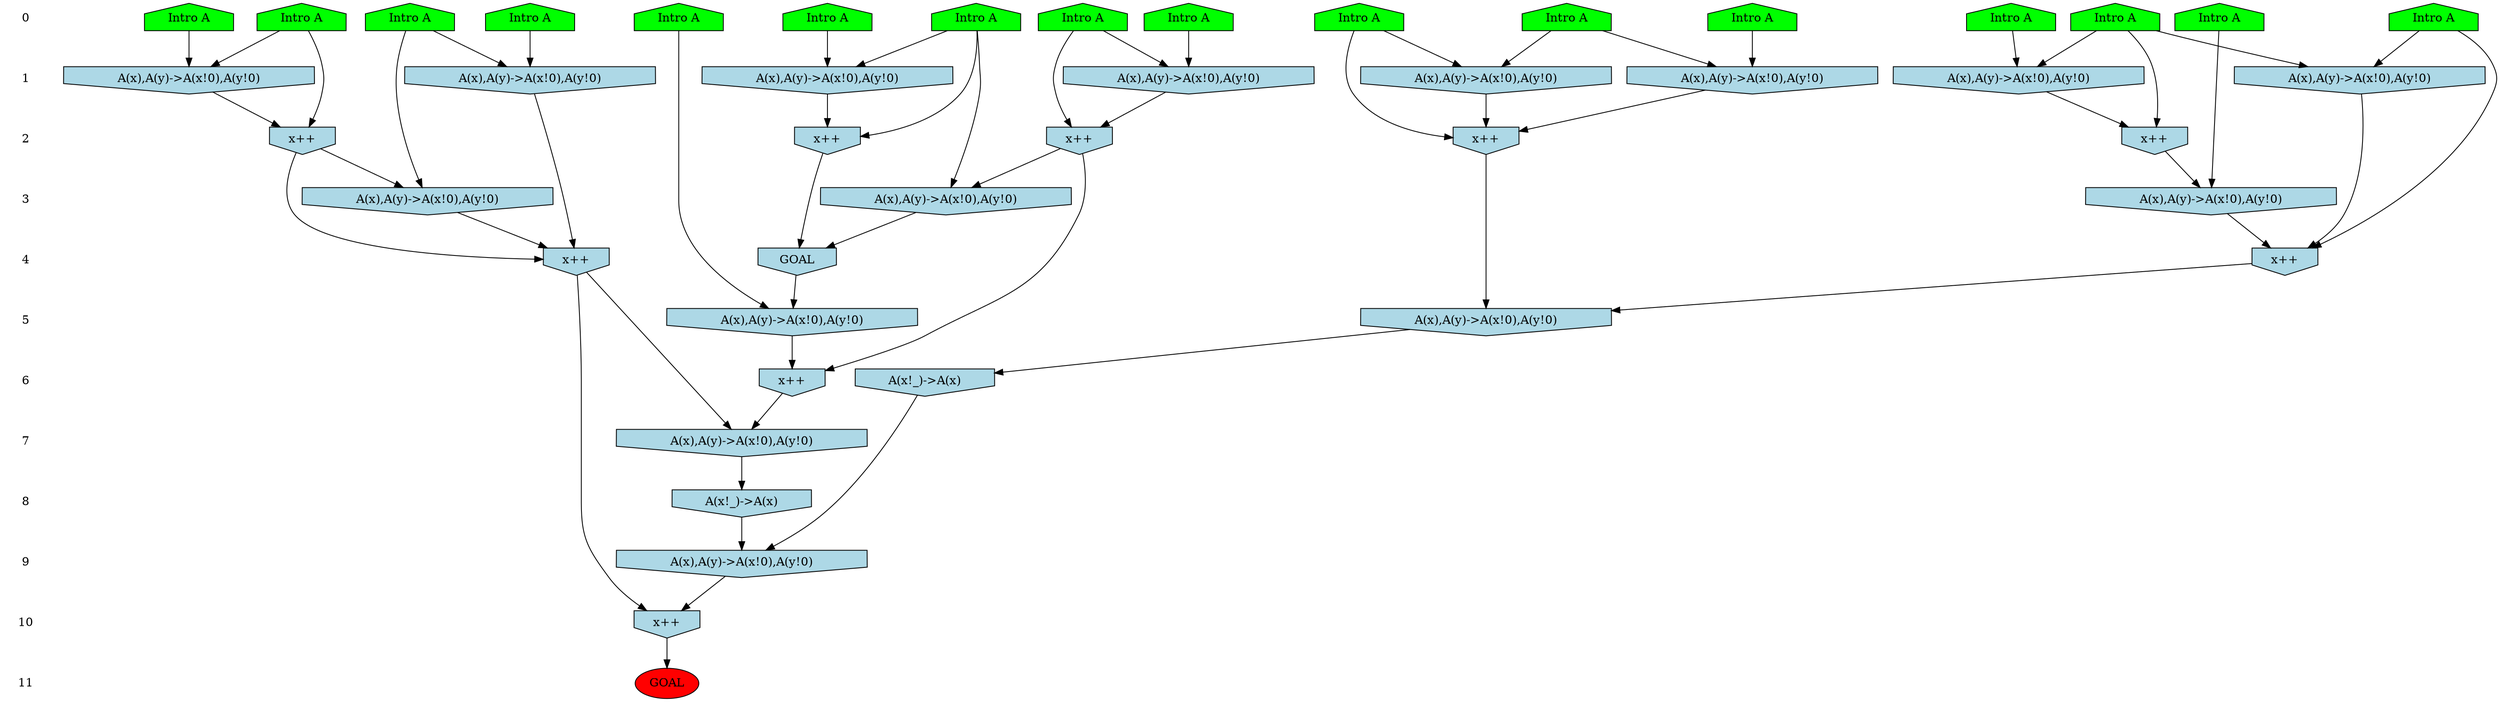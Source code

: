 /* Compression of 1 causal flows obtained in average at 2.362977E+00 t.u */
/* Compressed causal flows were: [692] */
digraph G{
 ranksep=.5 ; 
{ rank = same ; "0" [shape=plaintext] ; node_1 [label ="Intro A", shape=house, style=filled, fillcolor=green] ;
node_2 [label ="Intro A", shape=house, style=filled, fillcolor=green] ;
node_3 [label ="Intro A", shape=house, style=filled, fillcolor=green] ;
node_4 [label ="Intro A", shape=house, style=filled, fillcolor=green] ;
node_5 [label ="Intro A", shape=house, style=filled, fillcolor=green] ;
node_6 [label ="Intro A", shape=house, style=filled, fillcolor=green] ;
node_7 [label ="Intro A", shape=house, style=filled, fillcolor=green] ;
node_8 [label ="Intro A", shape=house, style=filled, fillcolor=green] ;
node_9 [label ="Intro A", shape=house, style=filled, fillcolor=green] ;
node_10 [label ="Intro A", shape=house, style=filled, fillcolor=green] ;
node_11 [label ="Intro A", shape=house, style=filled, fillcolor=green] ;
node_12 [label ="Intro A", shape=house, style=filled, fillcolor=green] ;
node_13 [label ="Intro A", shape=house, style=filled, fillcolor=green] ;
node_14 [label ="Intro A", shape=house, style=filled, fillcolor=green] ;
node_15 [label ="Intro A", shape=house, style=filled, fillcolor=green] ;
node_16 [label ="Intro A", shape=house, style=filled, fillcolor=green] ;
}
{ rank = same ; "1" [shape=plaintext] ; node_17 [label="A(x),A(y)->A(x!0),A(y!0)", shape=invhouse, style=filled, fillcolor = lightblue] ;
node_18 [label="A(x),A(y)->A(x!0),A(y!0)", shape=invhouse, style=filled, fillcolor = lightblue] ;
node_20 [label="A(x),A(y)->A(x!0),A(y!0)", shape=invhouse, style=filled, fillcolor = lightblue] ;
node_21 [label="A(x),A(y)->A(x!0),A(y!0)", shape=invhouse, style=filled, fillcolor = lightblue] ;
node_22 [label="A(x),A(y)->A(x!0),A(y!0)", shape=invhouse, style=filled, fillcolor = lightblue] ;
node_23 [label="A(x),A(y)->A(x!0),A(y!0)", shape=invhouse, style=filled, fillcolor = lightblue] ;
node_25 [label="A(x),A(y)->A(x!0),A(y!0)", shape=invhouse, style=filled, fillcolor = lightblue] ;
node_31 [label="A(x),A(y)->A(x!0),A(y!0)", shape=invhouse, style=filled, fillcolor = lightblue] ;
}
{ rank = same ; "2" [shape=plaintext] ; node_19 [label="x++", shape=invhouse, style=filled, fillcolor = lightblue] ;
node_24 [label="x++", shape=invhouse, style=filled, fillcolor = lightblue] ;
node_26 [label="x++", shape=invhouse, style=filled, fillcolor = lightblue] ;
node_27 [label="x++", shape=invhouse, style=filled, fillcolor = lightblue] ;
node_32 [label="x++", shape=invhouse, style=filled, fillcolor = lightblue] ;
}
{ rank = same ; "3" [shape=plaintext] ; node_28 [label="A(x),A(y)->A(x!0),A(y!0)", shape=invhouse, style=filled, fillcolor = lightblue] ;
node_29 [label="A(x),A(y)->A(x!0),A(y!0)", shape=invhouse, style=filled, fillcolor = lightblue] ;
node_35 [label="A(x),A(y)->A(x!0),A(y!0)", shape=invhouse, style=filled, fillcolor = lightblue] ;
}
{ rank = same ; "4" [shape=plaintext] ; node_30 [label="x++", shape=invhouse, style=filled, fillcolor = lightblue] ;
node_34 [label="x++", shape=invhouse, style=filled, fillcolor = lightblue] ;
node_36 [label="GOAL", shape=invhouse, style=filled, fillcolor = lightblue] ;
}
{ rank = same ; "5" [shape=plaintext] ; node_33 [label="A(x),A(y)->A(x!0),A(y!0)", shape=invhouse, style=filled, fillcolor = lightblue] ;
node_37 [label="A(x),A(y)->A(x!0),A(y!0)", shape=invhouse, style=filled, fillcolor = lightblue] ;
}
{ rank = same ; "6" [shape=plaintext] ; node_38 [label="x++", shape=invhouse, style=filled, fillcolor = lightblue] ;
node_40 [label="A(x!_)->A(x)", shape=invhouse, style=filled, fillcolor = lightblue] ;
}
{ rank = same ; "7" [shape=plaintext] ; node_39 [label="A(x),A(y)->A(x!0),A(y!0)", shape=invhouse, style=filled, fillcolor = lightblue] ;
}
{ rank = same ; "8" [shape=plaintext] ; node_41 [label="A(x!_)->A(x)", shape=invhouse, style=filled, fillcolor = lightblue] ;
}
{ rank = same ; "9" [shape=plaintext] ; node_42 [label="A(x),A(y)->A(x!0),A(y!0)", shape=invhouse, style=filled, fillcolor = lightblue] ;
}
{ rank = same ; "10" [shape=plaintext] ; node_43 [label="x++", shape=invhouse, style=filled, fillcolor = lightblue] ;
}
{ rank = same ; "11" [shape=plaintext] ; node_44 [label ="GOAL", style=filled, fillcolor=red] ;
}
"0" -> "1" [style="invis"]; 
"1" -> "2" [style="invis"]; 
"2" -> "3" [style="invis"]; 
"3" -> "4" [style="invis"]; 
"4" -> "5" [style="invis"]; 
"5" -> "6" [style="invis"]; 
"6" -> "7" [style="invis"]; 
"7" -> "8" [style="invis"]; 
"8" -> "9" [style="invis"]; 
"9" -> "10" [style="invis"]; 
"10" -> "11" [style="invis"]; 
node_3 -> node_17
node_4 -> node_17
node_9 -> node_18
node_10 -> node_18
node_4 -> node_19
node_17 -> node_19
node_6 -> node_20
node_8 -> node_20
node_1 -> node_21
node_13 -> node_21
node_8 -> node_22
node_16 -> node_22
node_2 -> node_23
node_14 -> node_23
node_8 -> node_24
node_22 -> node_24
node_11 -> node_25
node_14 -> node_25
node_2 -> node_26
node_23 -> node_26
node_25 -> node_26
node_13 -> node_27
node_21 -> node_27
node_7 -> node_28
node_24 -> node_28
node_15 -> node_29
node_19 -> node_29
node_6 -> node_30
node_20 -> node_30
node_28 -> node_30
node_12 -> node_31
node_15 -> node_31
node_9 -> node_32
node_18 -> node_32
node_26 -> node_33
node_30 -> node_33
node_19 -> node_34
node_29 -> node_34
node_31 -> node_34
node_9 -> node_35
node_27 -> node_35
node_32 -> node_36
node_35 -> node_36
node_5 -> node_37
node_36 -> node_37
node_27 -> node_38
node_37 -> node_38
node_34 -> node_39
node_38 -> node_39
node_33 -> node_40
node_39 -> node_41
node_40 -> node_42
node_41 -> node_42
node_34 -> node_43
node_42 -> node_43
node_43 -> node_44
}
/*
 Dot generation time: 0.000151
*/